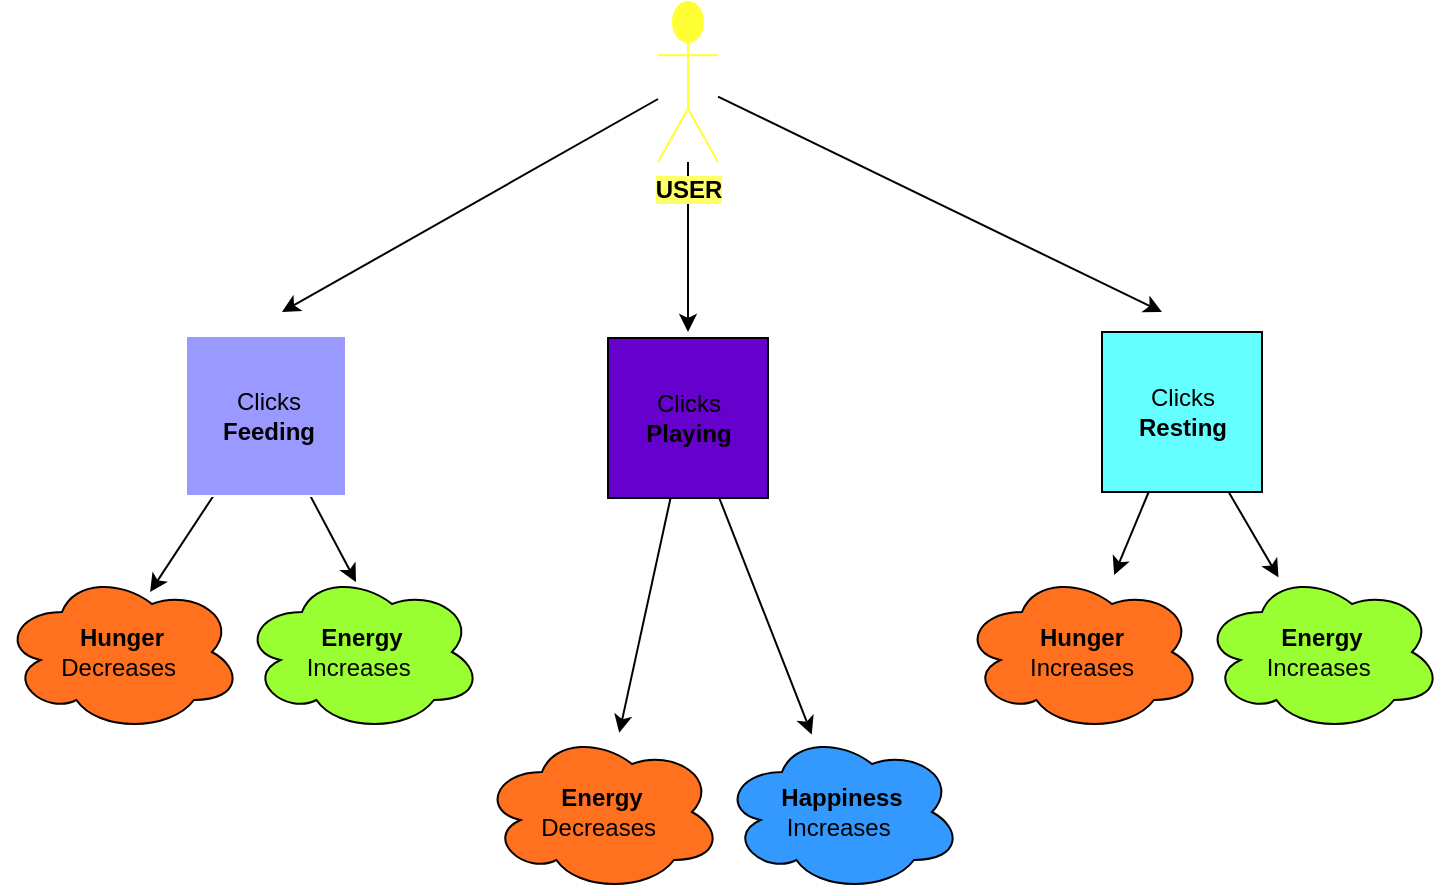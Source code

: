 <mxfile>
    <diagram id="PEnkvabMhnYjbEYJOgv7" name="Page-1">
        <mxGraphModel dx="866" dy="536" grid="1" gridSize="10" guides="1" tooltips="1" connect="1" arrows="1" fold="1" page="1" pageScale="1" pageWidth="827" pageHeight="1169" math="0" shadow="0">
            <root>
                <mxCell id="0"/>
                <mxCell id="1" parent="0"/>
                <mxCell id="30" style="edgeStyle=none;html=1;fontColor=#000000;" edge="1" parent="1" source="13" target="28">
                    <mxGeometry relative="1" as="geometry"/>
                </mxCell>
                <mxCell id="26" style="edgeStyle=none;html=1;fontColor=#000000;" edge="1" parent="1" source="11" target="24">
                    <mxGeometry relative="1" as="geometry"/>
                </mxCell>
                <mxCell id="22" style="edgeStyle=none;html=1;entryX=0.475;entryY=0.063;entryDx=0;entryDy=0;entryPerimeter=0;fontColor=#000000;" edge="1" parent="1" source="5" target="19">
                    <mxGeometry relative="1" as="geometry"/>
                </mxCell>
                <mxCell id="9" style="edgeStyle=none;html=1;" parent="1" source="2" edge="1">
                    <mxGeometry relative="1" as="geometry">
                        <mxPoint x="160" y="190" as="targetPoint"/>
                    </mxGeometry>
                </mxCell>
                <mxCell id="14" style="edgeStyle=none;html=1;fontColor=#000000;" parent="1" source="2" edge="1">
                    <mxGeometry relative="1" as="geometry">
                        <mxPoint x="600" y="190" as="targetPoint"/>
                    </mxGeometry>
                </mxCell>
                <mxCell id="16" style="edgeStyle=none;html=1;" edge="1" parent="1" source="2">
                    <mxGeometry relative="1" as="geometry">
                        <mxPoint x="363" y="200" as="targetPoint"/>
                    </mxGeometry>
                </mxCell>
                <mxCell id="2" value="&lt;span style=&quot;background-color: rgb(255, 255, 102);&quot;&gt;&lt;font color=&quot;#000000&quot;&gt;&lt;b&gt;USER&lt;/b&gt;&lt;/font&gt;&lt;/span&gt;" style="shape=umlActor;verticalLabelPosition=bottom;verticalAlign=top;html=1;outlineConnect=0;strokeColor=#FFFF33;fillColor=#FFFF33;" parent="1" vertex="1">
                    <mxGeometry x="348" y="35" width="30" height="80" as="geometry"/>
                </mxCell>
                <mxCell id="21" style="edgeStyle=none;html=1;fontColor=#000000;entryX=0.617;entryY=0.125;entryDx=0;entryDy=0;entryPerimeter=0;" edge="1" parent="1" source="4" target="18">
                    <mxGeometry relative="1" as="geometry">
                        <mxPoint x="103" y="323" as="targetPoint"/>
                    </mxGeometry>
                </mxCell>
                <mxCell id="4" value="" style="whiteSpace=wrap;html=1;aspect=fixed;fillColor=#9999FF;fontColor=#000000;strokeColor=#FFFFFF;" parent="1" vertex="1">
                    <mxGeometry x="112" y="202" width="80" height="80" as="geometry"/>
                </mxCell>
                <mxCell id="5" value="Clicks&lt;br&gt;&lt;b&gt;Feeding&lt;/b&gt;" style="text;html=1;align=center;verticalAlign=middle;resizable=0;points=[];autosize=1;strokeColor=none;fillColor=none;fontColor=#000000;" parent="1" vertex="1">
                    <mxGeometry x="118" y="222" width="70" height="40" as="geometry"/>
                </mxCell>
                <mxCell id="25" style="edgeStyle=none;html=1;fontColor=#000000;" edge="1" parent="1" source="10" target="23">
                    <mxGeometry relative="1" as="geometry"/>
                </mxCell>
                <mxCell id="10" value="" style="whiteSpace=wrap;html=1;aspect=fixed;fontColor=#000000;fillColor=#6600CC;" parent="1" vertex="1">
                    <mxGeometry x="323" y="203" width="80" height="80" as="geometry"/>
                </mxCell>
                <mxCell id="11" value="Clicks&lt;br&gt;&lt;b&gt;Playing&lt;/b&gt;" style="text;html=1;align=center;verticalAlign=middle;resizable=0;points=[];autosize=1;strokeColor=none;fillColor=none;" parent="1" vertex="1">
                    <mxGeometry x="328" y="223" width="70" height="40" as="geometry"/>
                </mxCell>
                <mxCell id="29" style="edgeStyle=none;html=1;fontColor=#000000;" edge="1" parent="1" source="12" target="27">
                    <mxGeometry relative="1" as="geometry"/>
                </mxCell>
                <mxCell id="12" value="" style="whiteSpace=wrap;html=1;aspect=fixed;fillColor=#66FFFF;fontColor=#000000;" parent="1" vertex="1">
                    <mxGeometry x="570" y="200" width="80" height="80" as="geometry"/>
                </mxCell>
                <mxCell id="13" value="Clicks&lt;br&gt;&lt;b&gt;Resting&lt;/b&gt;" style="text;html=1;align=center;verticalAlign=middle;resizable=0;points=[];autosize=1;strokeColor=none;fillColor=none;fontColor=#000000;" parent="1" vertex="1">
                    <mxGeometry x="575" y="220" width="70" height="40" as="geometry"/>
                </mxCell>
                <mxCell id="18" value="&lt;span style=&quot;&quot;&gt;&lt;b&gt;Hunger&lt;/b&gt;&lt;br&gt;Decreases&amp;nbsp;&lt;/span&gt;" style="ellipse;shape=cloud;whiteSpace=wrap;html=1;labelBackgroundColor=#FF711F;fontColor=#000000;fillColor=#FF711F;" vertex="1" parent="1">
                    <mxGeometry x="20" y="320" width="120" height="80" as="geometry"/>
                </mxCell>
                <mxCell id="19" value="&lt;span style=&quot;&quot;&gt;&lt;b&gt;Energy&lt;/b&gt;&lt;br&gt;Increases&amp;nbsp;&lt;/span&gt;" style="ellipse;shape=cloud;whiteSpace=wrap;html=1;labelBackgroundColor=#99FF33;fontColor=#000000;fillColor=#99FF33;" vertex="1" parent="1">
                    <mxGeometry x="140" y="320" width="120" height="80" as="geometry"/>
                </mxCell>
                <mxCell id="23" value="&lt;span style=&quot;&quot;&gt;&lt;b&gt;Energy&lt;/b&gt;&lt;br&gt;Decreases&amp;nbsp;&lt;/span&gt;" style="ellipse;shape=cloud;whiteSpace=wrap;html=1;labelBackgroundColor=#FF711F;fontColor=#000000;fillColor=#FF711F;" vertex="1" parent="1">
                    <mxGeometry x="260" y="400" width="120" height="80" as="geometry"/>
                </mxCell>
                <mxCell id="24" value="&lt;span style=&quot;&quot;&gt;&lt;b&gt;Happiness&lt;/b&gt;&lt;br&gt;Increases&amp;nbsp;&lt;/span&gt;" style="ellipse;shape=cloud;whiteSpace=wrap;html=1;labelBackgroundColor=#3399FF;fontColor=#000000;fillColor=#3399FF;" vertex="1" parent="1">
                    <mxGeometry x="380" y="400" width="120" height="80" as="geometry"/>
                </mxCell>
                <mxCell id="27" value="&lt;span style=&quot;&quot;&gt;&lt;b&gt;Hunger&lt;/b&gt;&lt;br&gt;Increases&lt;/span&gt;" style="ellipse;shape=cloud;whiteSpace=wrap;html=1;labelBackgroundColor=#FF711F;fontColor=#000000;fillColor=#FF711F;" vertex="1" parent="1">
                    <mxGeometry x="500" y="320" width="120" height="80" as="geometry"/>
                </mxCell>
                <mxCell id="28" value="&lt;span style=&quot;&quot;&gt;&lt;b&gt;Energy&lt;/b&gt;&lt;br&gt;Increases&amp;nbsp;&lt;/span&gt;" style="ellipse;shape=cloud;whiteSpace=wrap;html=1;labelBackgroundColor=#99FF33;fontColor=#000000;fillColor=#99FF33;" vertex="1" parent="1">
                    <mxGeometry x="620" y="320" width="120" height="80" as="geometry"/>
                </mxCell>
            </root>
        </mxGraphModel>
    </diagram>
</mxfile>